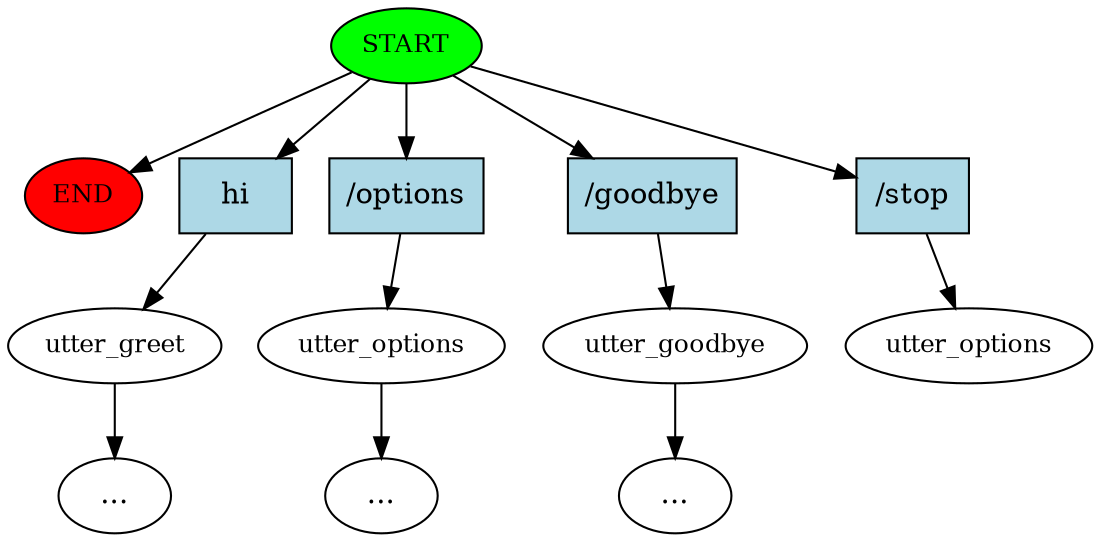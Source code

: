 digraph  {
0 [class="start active", fillcolor=green, fontsize=12, label=START, style=filled];
"-1" [class=end, fillcolor=red, fontsize=12, label=END, style=filled];
1 [class="", fontsize=12, label=utter_greet];
2 [class="", fontsize=12, label=utter_options];
"-5" [class=ellipsis, label="..."];
5 [class="", fontsize=12, label=utter_goodbye];
"-7" [class=ellipsis, label="..."];
"-17" [class=ellipsis, label="..."];
16 [class="dashed active", fontsize=12, label=utter_options];
17 [class=intent, fillcolor=lightblue, label=hi, shape=rect, style=filled];
18 [class=intent, fillcolor=lightblue, label="/options", shape=rect, style=filled];
19 [class=intent, fillcolor=lightblue, label="/goodbye", shape=rect, style=filled];
20 [class="intent active", fillcolor=lightblue, label="/stop", shape=rect, style=filled];
0 -> "-1"  [class="", key=NONE, label=""];
0 -> 17  [class="", key=0];
0 -> 18  [class="", key=0];
0 -> 19  [class="", key=0];
0 -> 20  [class=active, key=0];
1 -> "-17"  [class="", key=NONE, label=""];
2 -> "-5"  [class="", key=NONE, label=""];
5 -> "-7"  [class="", key=NONE, label=""];
17 -> 1  [class="", key=0];
18 -> 2  [class="", key=0];
19 -> 5  [class="", key=0];
20 -> 16  [class=active, key=0];
}
